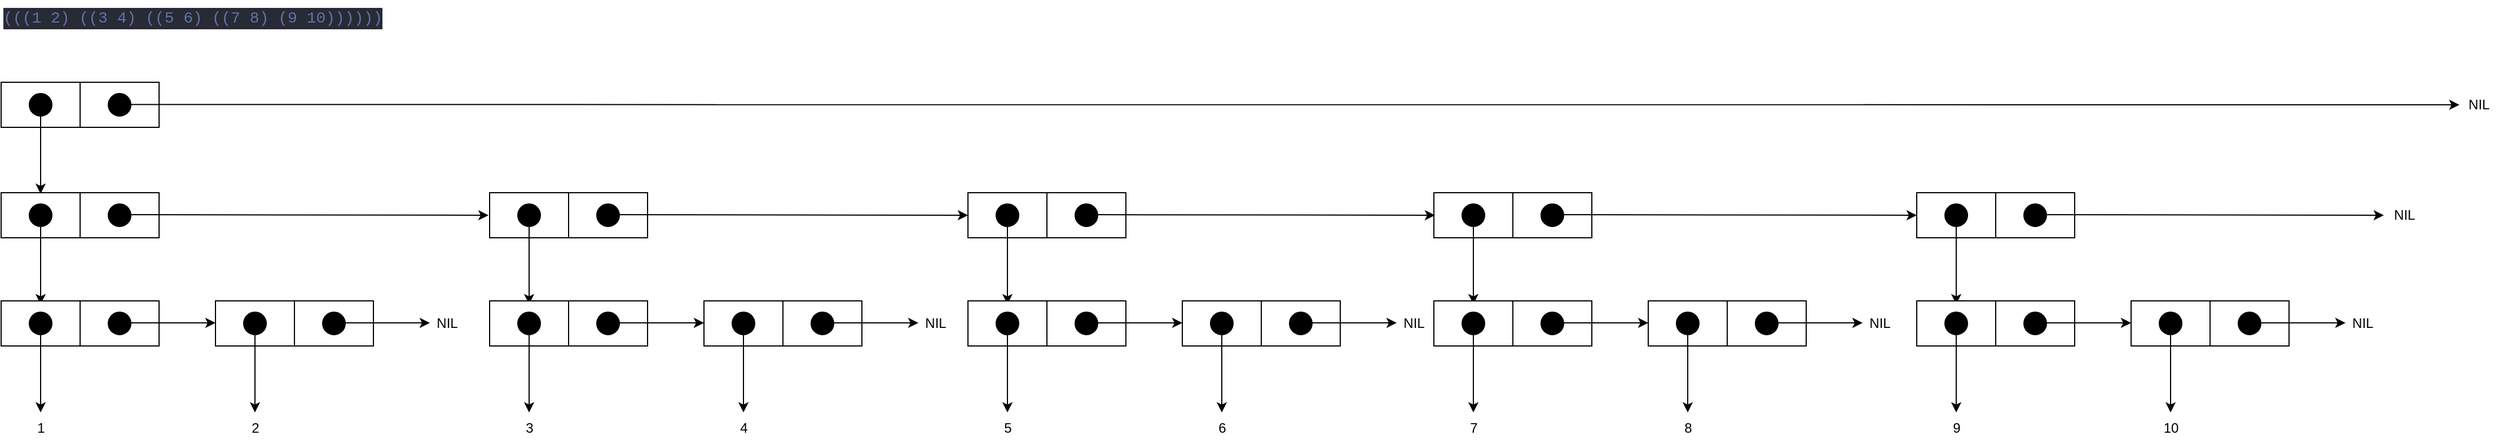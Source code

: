 <mxfile>
    <diagram id="wgo-fNNy4HNnPubFC-L_" name="Página-1">
        <mxGraphModel dx="1365" dy="651" grid="0" gridSize="10" guides="1" tooltips="1" connect="1" arrows="1" fold="1" page="0" pageScale="1" pageWidth="827" pageHeight="1169" math="0" shadow="0">
            <root>
                <mxCell id="0"/>
                <mxCell id="1" parent="0"/>
                <mxCell id="2" value="&lt;div style=&quot;color: #f8f8f2;background-color: #282a36;font-family: Consolas, &#39;Courier New&#39;, monospace;font-weight: normal;font-size: 14px;line-height: 19px;white-space: pre;&quot;&gt;&lt;div&gt;&lt;span style=&quot;color: #6272a4;&quot;&gt;(((1 2) ((3 4) ((5 6) ((7 8) (9 10))))))&lt;/span&gt;&lt;/div&gt;&lt;/div&gt;" style="text;whiteSpace=wrap;html=1;" vertex="1" parent="1">
                    <mxGeometry x="50" y="60" width="340" height="40" as="geometry"/>
                </mxCell>
                <mxCell id="4" value="" style="rounded=0;whiteSpace=wrap;html=1;" vertex="1" parent="1">
                    <mxGeometry x="50" y="133" width="70" height="40" as="geometry"/>
                </mxCell>
                <mxCell id="5" value="" style="edgeStyle=none;html=1;rounded=0;" edge="1" parent="1" source="6">
                    <mxGeometry relative="1" as="geometry">
                        <mxPoint x="85" y="232" as="targetPoint"/>
                    </mxGeometry>
                </mxCell>
                <mxCell id="6" value="" style="ellipse;whiteSpace=wrap;html=1;aspect=fixed;fillColor=#000000;rounded=0;" vertex="1" parent="1">
                    <mxGeometry x="75" y="143" width="20" height="20" as="geometry"/>
                </mxCell>
                <mxCell id="7" value="" style="rounded=0;whiteSpace=wrap;html=1;" vertex="1" parent="1">
                    <mxGeometry x="120" y="133" width="70" height="40" as="geometry"/>
                </mxCell>
                <mxCell id="8" value="" style="ellipse;whiteSpace=wrap;html=1;aspect=fixed;fillColor=#000000;rounded=0;" vertex="1" parent="1">
                    <mxGeometry x="145" y="143" width="20" height="20" as="geometry"/>
                </mxCell>
                <mxCell id="14" value="" style="rounded=0;whiteSpace=wrap;html=1;" vertex="1" parent="1">
                    <mxGeometry x="50" y="231" width="70" height="40" as="geometry"/>
                </mxCell>
                <mxCell id="15" value="" style="edgeStyle=none;html=1;rounded=0;" edge="1" parent="1" source="16">
                    <mxGeometry relative="1" as="geometry">
                        <mxPoint x="85" y="330" as="targetPoint"/>
                    </mxGeometry>
                </mxCell>
                <mxCell id="16" value="" style="ellipse;whiteSpace=wrap;html=1;aspect=fixed;fillColor=#000000;rounded=0;" vertex="1" parent="1">
                    <mxGeometry x="75" y="241" width="20" height="20" as="geometry"/>
                </mxCell>
                <mxCell id="17" value="" style="rounded=0;whiteSpace=wrap;html=1;" vertex="1" parent="1">
                    <mxGeometry x="120" y="231" width="70" height="40" as="geometry"/>
                </mxCell>
                <mxCell id="18" value="" style="ellipse;whiteSpace=wrap;html=1;aspect=fixed;fillColor=#000000;rounded=0;" vertex="1" parent="1">
                    <mxGeometry x="145" y="241" width="20" height="20" as="geometry"/>
                </mxCell>
                <mxCell id="19" value="" style="rounded=0;whiteSpace=wrap;html=1;" vertex="1" parent="1">
                    <mxGeometry x="50" y="327" width="70" height="40" as="geometry"/>
                </mxCell>
                <mxCell id="20" value="" style="edgeStyle=none;html=1;rounded=0;" edge="1" parent="1" source="21">
                    <mxGeometry relative="1" as="geometry">
                        <mxPoint x="85" y="426" as="targetPoint"/>
                    </mxGeometry>
                </mxCell>
                <mxCell id="21" value="" style="ellipse;whiteSpace=wrap;html=1;aspect=fixed;fillColor=#000000;rounded=0;" vertex="1" parent="1">
                    <mxGeometry x="75" y="337" width="20" height="20" as="geometry"/>
                </mxCell>
                <mxCell id="22" value="" style="rounded=0;whiteSpace=wrap;html=1;" vertex="1" parent="1">
                    <mxGeometry x="120" y="327" width="70" height="40" as="geometry"/>
                </mxCell>
                <mxCell id="23" value="" style="ellipse;whiteSpace=wrap;html=1;aspect=fixed;fillColor=#000000;rounded=0;" vertex="1" parent="1">
                    <mxGeometry x="145" y="337" width="20" height="20" as="geometry"/>
                </mxCell>
                <mxCell id="24" value="1" style="text;html=1;align=center;verticalAlign=middle;resizable=0;points=[];autosize=1;strokeColor=none;fillColor=none;rounded=0;" vertex="1" parent="1">
                    <mxGeometry x="72.5" y="427" width="25" height="26" as="geometry"/>
                </mxCell>
                <mxCell id="25" value="" style="edgeStyle=none;html=1;rounded=0;" edge="1" parent="1">
                    <mxGeometry relative="1" as="geometry">
                        <mxPoint x="240" y="346.5" as="targetPoint"/>
                        <mxPoint x="165" y="346.5" as="sourcePoint"/>
                    </mxGeometry>
                </mxCell>
                <mxCell id="26" value="" style="rounded=0;whiteSpace=wrap;html=1;" vertex="1" parent="1">
                    <mxGeometry x="240" y="327" width="70" height="40" as="geometry"/>
                </mxCell>
                <mxCell id="27" value="" style="edgeStyle=none;html=1;rounded=0;" edge="1" parent="1" source="28">
                    <mxGeometry relative="1" as="geometry">
                        <mxPoint x="275" y="426" as="targetPoint"/>
                    </mxGeometry>
                </mxCell>
                <mxCell id="28" value="" style="ellipse;whiteSpace=wrap;html=1;aspect=fixed;fillColor=#000000;rounded=0;" vertex="1" parent="1">
                    <mxGeometry x="265" y="337" width="20" height="20" as="geometry"/>
                </mxCell>
                <mxCell id="29" value="" style="rounded=0;whiteSpace=wrap;html=1;" vertex="1" parent="1">
                    <mxGeometry x="310" y="327" width="70" height="40" as="geometry"/>
                </mxCell>
                <mxCell id="30" value="" style="ellipse;whiteSpace=wrap;html=1;aspect=fixed;fillColor=#000000;rounded=0;" vertex="1" parent="1">
                    <mxGeometry x="335" y="337" width="20" height="20" as="geometry"/>
                </mxCell>
                <mxCell id="31" value="2" style="text;html=1;align=center;verticalAlign=middle;resizable=0;points=[];autosize=1;strokeColor=none;fillColor=none;rounded=0;" vertex="1" parent="1">
                    <mxGeometry x="262.5" y="427" width="25" height="26" as="geometry"/>
                </mxCell>
                <mxCell id="32" value="" style="edgeStyle=none;html=1;rounded=0;" edge="1" parent="1">
                    <mxGeometry relative="1" as="geometry">
                        <mxPoint x="430" y="346.5" as="targetPoint"/>
                        <mxPoint x="355" y="346.5" as="sourcePoint"/>
                    </mxGeometry>
                </mxCell>
                <mxCell id="33" value="NIL" style="text;html=1;align=center;verticalAlign=middle;resizable=0;points=[];autosize=1;strokeColor=none;fillColor=none;rounded=0;" vertex="1" parent="1">
                    <mxGeometry x="426" y="334" width="37" height="26" as="geometry"/>
                </mxCell>
                <mxCell id="34" value="" style="rounded=0;whiteSpace=wrap;html=1;" vertex="1" parent="1">
                    <mxGeometry x="483" y="231" width="70" height="40" as="geometry"/>
                </mxCell>
                <mxCell id="35" value="" style="edgeStyle=none;html=1;rounded=0;" edge="1" parent="1" source="36">
                    <mxGeometry relative="1" as="geometry">
                        <mxPoint x="518" y="330" as="targetPoint"/>
                    </mxGeometry>
                </mxCell>
                <mxCell id="36" value="" style="ellipse;whiteSpace=wrap;html=1;aspect=fixed;fillColor=#000000;rounded=0;" vertex="1" parent="1">
                    <mxGeometry x="508" y="241" width="20" height="20" as="geometry"/>
                </mxCell>
                <mxCell id="37" value="" style="rounded=0;whiteSpace=wrap;html=1;" vertex="1" parent="1">
                    <mxGeometry x="553" y="231" width="70" height="40" as="geometry"/>
                </mxCell>
                <mxCell id="38" value="" style="ellipse;whiteSpace=wrap;html=1;aspect=fixed;fillColor=#000000;rounded=0;" vertex="1" parent="1">
                    <mxGeometry x="578" y="241" width="20" height="20" as="geometry"/>
                </mxCell>
                <mxCell id="39" value="" style="rounded=0;whiteSpace=wrap;html=1;" vertex="1" parent="1">
                    <mxGeometry x="483" y="327" width="70" height="40" as="geometry"/>
                </mxCell>
                <mxCell id="40" value="" style="edgeStyle=none;html=1;rounded=0;" edge="1" parent="1" source="41">
                    <mxGeometry relative="1" as="geometry">
                        <mxPoint x="518" y="426" as="targetPoint"/>
                    </mxGeometry>
                </mxCell>
                <mxCell id="41" value="" style="ellipse;whiteSpace=wrap;html=1;aspect=fixed;fillColor=#000000;rounded=0;" vertex="1" parent="1">
                    <mxGeometry x="508" y="337" width="20" height="20" as="geometry"/>
                </mxCell>
                <mxCell id="42" value="" style="rounded=0;whiteSpace=wrap;html=1;" vertex="1" parent="1">
                    <mxGeometry x="553" y="327" width="70" height="40" as="geometry"/>
                </mxCell>
                <mxCell id="43" value="" style="ellipse;whiteSpace=wrap;html=1;aspect=fixed;fillColor=#000000;rounded=0;" vertex="1" parent="1">
                    <mxGeometry x="578" y="337" width="20" height="20" as="geometry"/>
                </mxCell>
                <mxCell id="44" value="3" style="text;html=1;align=center;verticalAlign=middle;resizable=0;points=[];autosize=1;strokeColor=none;fillColor=none;rounded=0;" vertex="1" parent="1">
                    <mxGeometry x="505.5" y="427" width="25" height="26" as="geometry"/>
                </mxCell>
                <mxCell id="45" value="" style="edgeStyle=none;html=1;rounded=0;" edge="1" parent="1">
                    <mxGeometry relative="1" as="geometry">
                        <mxPoint x="673" y="346.5" as="targetPoint"/>
                        <mxPoint x="598" y="346.5" as="sourcePoint"/>
                    </mxGeometry>
                </mxCell>
                <mxCell id="46" value="" style="rounded=0;whiteSpace=wrap;html=1;" vertex="1" parent="1">
                    <mxGeometry x="673" y="327" width="70" height="40" as="geometry"/>
                </mxCell>
                <mxCell id="47" value="" style="edgeStyle=none;html=1;rounded=0;" edge="1" parent="1" source="48">
                    <mxGeometry relative="1" as="geometry">
                        <mxPoint x="708" y="426" as="targetPoint"/>
                    </mxGeometry>
                </mxCell>
                <mxCell id="48" value="" style="ellipse;whiteSpace=wrap;html=1;aspect=fixed;fillColor=#000000;rounded=0;" vertex="1" parent="1">
                    <mxGeometry x="698" y="337" width="20" height="20" as="geometry"/>
                </mxCell>
                <mxCell id="49" value="" style="rounded=0;whiteSpace=wrap;html=1;" vertex="1" parent="1">
                    <mxGeometry x="743" y="327" width="70" height="40" as="geometry"/>
                </mxCell>
                <mxCell id="50" value="" style="ellipse;whiteSpace=wrap;html=1;aspect=fixed;fillColor=#000000;rounded=0;" vertex="1" parent="1">
                    <mxGeometry x="768" y="337" width="20" height="20" as="geometry"/>
                </mxCell>
                <mxCell id="51" value="4" style="text;html=1;align=center;verticalAlign=middle;resizable=0;points=[];autosize=1;strokeColor=none;fillColor=none;rounded=0;" vertex="1" parent="1">
                    <mxGeometry x="695.5" y="427" width="25" height="26" as="geometry"/>
                </mxCell>
                <mxCell id="52" value="" style="edgeStyle=none;html=1;rounded=0;" edge="1" parent="1">
                    <mxGeometry relative="1" as="geometry">
                        <mxPoint x="863" y="346.5" as="targetPoint"/>
                        <mxPoint x="788" y="346.5" as="sourcePoint"/>
                    </mxGeometry>
                </mxCell>
                <mxCell id="53" value="NIL" style="text;html=1;align=center;verticalAlign=middle;resizable=0;points=[];autosize=1;strokeColor=none;fillColor=none;rounded=0;" vertex="1" parent="1">
                    <mxGeometry x="859" y="334" width="37" height="26" as="geometry"/>
                </mxCell>
                <mxCell id="54" value="" style="rounded=0;whiteSpace=wrap;html=1;" vertex="1" parent="1">
                    <mxGeometry x="907" y="231" width="70" height="40" as="geometry"/>
                </mxCell>
                <mxCell id="55" value="" style="edgeStyle=none;html=1;rounded=0;" edge="1" parent="1" source="56">
                    <mxGeometry relative="1" as="geometry">
                        <mxPoint x="942" y="330" as="targetPoint"/>
                    </mxGeometry>
                </mxCell>
                <mxCell id="56" value="" style="ellipse;whiteSpace=wrap;html=1;aspect=fixed;fillColor=#000000;rounded=0;" vertex="1" parent="1">
                    <mxGeometry x="932" y="241" width="20" height="20" as="geometry"/>
                </mxCell>
                <mxCell id="57" value="" style="rounded=0;whiteSpace=wrap;html=1;" vertex="1" parent="1">
                    <mxGeometry x="977" y="231" width="70" height="40" as="geometry"/>
                </mxCell>
                <mxCell id="58" value="" style="ellipse;whiteSpace=wrap;html=1;aspect=fixed;fillColor=#000000;rounded=0;" vertex="1" parent="1">
                    <mxGeometry x="1002" y="241" width="20" height="20" as="geometry"/>
                </mxCell>
                <mxCell id="59" value="" style="rounded=0;whiteSpace=wrap;html=1;" vertex="1" parent="1">
                    <mxGeometry x="907" y="327" width="70" height="40" as="geometry"/>
                </mxCell>
                <mxCell id="60" value="" style="edgeStyle=none;html=1;rounded=0;" edge="1" parent="1" source="61">
                    <mxGeometry relative="1" as="geometry">
                        <mxPoint x="942" y="426" as="targetPoint"/>
                    </mxGeometry>
                </mxCell>
                <mxCell id="61" value="" style="ellipse;whiteSpace=wrap;html=1;aspect=fixed;fillColor=#000000;rounded=0;" vertex="1" parent="1">
                    <mxGeometry x="932" y="337" width="20" height="20" as="geometry"/>
                </mxCell>
                <mxCell id="62" value="" style="rounded=0;whiteSpace=wrap;html=1;" vertex="1" parent="1">
                    <mxGeometry x="977" y="327" width="70" height="40" as="geometry"/>
                </mxCell>
                <mxCell id="63" value="" style="ellipse;whiteSpace=wrap;html=1;aspect=fixed;fillColor=#000000;rounded=0;" vertex="1" parent="1">
                    <mxGeometry x="1002" y="337" width="20" height="20" as="geometry"/>
                </mxCell>
                <mxCell id="64" value="5" style="text;html=1;align=center;verticalAlign=middle;resizable=0;points=[];autosize=1;strokeColor=none;fillColor=none;rounded=0;" vertex="1" parent="1">
                    <mxGeometry x="929.5" y="427" width="25" height="26" as="geometry"/>
                </mxCell>
                <mxCell id="65" value="" style="edgeStyle=none;html=1;rounded=0;" edge="1" parent="1">
                    <mxGeometry relative="1" as="geometry">
                        <mxPoint x="1097" y="346.5" as="targetPoint"/>
                        <mxPoint x="1022" y="346.5" as="sourcePoint"/>
                    </mxGeometry>
                </mxCell>
                <mxCell id="66" value="" style="rounded=0;whiteSpace=wrap;html=1;" vertex="1" parent="1">
                    <mxGeometry x="1097" y="327" width="70" height="40" as="geometry"/>
                </mxCell>
                <mxCell id="67" value="" style="edgeStyle=none;html=1;rounded=0;" edge="1" parent="1" source="68">
                    <mxGeometry relative="1" as="geometry">
                        <mxPoint x="1132" y="426" as="targetPoint"/>
                    </mxGeometry>
                </mxCell>
                <mxCell id="68" value="" style="ellipse;whiteSpace=wrap;html=1;aspect=fixed;fillColor=#000000;rounded=0;" vertex="1" parent="1">
                    <mxGeometry x="1122" y="337" width="20" height="20" as="geometry"/>
                </mxCell>
                <mxCell id="69" value="" style="rounded=0;whiteSpace=wrap;html=1;" vertex="1" parent="1">
                    <mxGeometry x="1167" y="327" width="70" height="40" as="geometry"/>
                </mxCell>
                <mxCell id="70" value="" style="ellipse;whiteSpace=wrap;html=1;aspect=fixed;fillColor=#000000;rounded=0;" vertex="1" parent="1">
                    <mxGeometry x="1192" y="337" width="20" height="20" as="geometry"/>
                </mxCell>
                <mxCell id="71" value="6" style="text;html=1;align=center;verticalAlign=middle;resizable=0;points=[];autosize=1;strokeColor=none;fillColor=none;rounded=0;" vertex="1" parent="1">
                    <mxGeometry x="1119.5" y="427" width="25" height="26" as="geometry"/>
                </mxCell>
                <mxCell id="72" value="" style="edgeStyle=none;html=1;rounded=0;" edge="1" parent="1">
                    <mxGeometry relative="1" as="geometry">
                        <mxPoint x="1287" y="346.5" as="targetPoint"/>
                        <mxPoint x="1212" y="346.5" as="sourcePoint"/>
                    </mxGeometry>
                </mxCell>
                <mxCell id="73" value="NIL" style="text;html=1;align=center;verticalAlign=middle;resizable=0;points=[];autosize=1;strokeColor=none;fillColor=none;rounded=0;" vertex="1" parent="1">
                    <mxGeometry x="1283" y="334" width="37" height="26" as="geometry"/>
                </mxCell>
                <mxCell id="74" value="" style="rounded=0;whiteSpace=wrap;html=1;" vertex="1" parent="1">
                    <mxGeometry x="1320" y="231" width="70" height="40" as="geometry"/>
                </mxCell>
                <mxCell id="75" value="" style="edgeStyle=none;html=1;rounded=0;" edge="1" parent="1" source="76">
                    <mxGeometry relative="1" as="geometry">
                        <mxPoint x="1355" y="330" as="targetPoint"/>
                    </mxGeometry>
                </mxCell>
                <mxCell id="76" value="" style="ellipse;whiteSpace=wrap;html=1;aspect=fixed;fillColor=#000000;rounded=0;" vertex="1" parent="1">
                    <mxGeometry x="1345" y="241" width="20" height="20" as="geometry"/>
                </mxCell>
                <mxCell id="77" value="" style="rounded=0;whiteSpace=wrap;html=1;" vertex="1" parent="1">
                    <mxGeometry x="1390" y="231" width="70" height="40" as="geometry"/>
                </mxCell>
                <mxCell id="78" value="" style="ellipse;whiteSpace=wrap;html=1;aspect=fixed;fillColor=#000000;rounded=0;" vertex="1" parent="1">
                    <mxGeometry x="1415" y="241" width="20" height="20" as="geometry"/>
                </mxCell>
                <mxCell id="79" value="" style="rounded=0;whiteSpace=wrap;html=1;" vertex="1" parent="1">
                    <mxGeometry x="1320" y="327" width="70" height="40" as="geometry"/>
                </mxCell>
                <mxCell id="80" value="" style="edgeStyle=none;html=1;rounded=0;" edge="1" parent="1" source="81">
                    <mxGeometry relative="1" as="geometry">
                        <mxPoint x="1355" y="426" as="targetPoint"/>
                    </mxGeometry>
                </mxCell>
                <mxCell id="81" value="" style="ellipse;whiteSpace=wrap;html=1;aspect=fixed;fillColor=#000000;rounded=0;" vertex="1" parent="1">
                    <mxGeometry x="1345" y="337" width="20" height="20" as="geometry"/>
                </mxCell>
                <mxCell id="82" value="" style="rounded=0;whiteSpace=wrap;html=1;" vertex="1" parent="1">
                    <mxGeometry x="1390" y="327" width="70" height="40" as="geometry"/>
                </mxCell>
                <mxCell id="83" value="" style="ellipse;whiteSpace=wrap;html=1;aspect=fixed;fillColor=#000000;rounded=0;" vertex="1" parent="1">
                    <mxGeometry x="1415" y="337" width="20" height="20" as="geometry"/>
                </mxCell>
                <mxCell id="84" value="7" style="text;html=1;align=center;verticalAlign=middle;resizable=0;points=[];autosize=1;strokeColor=none;fillColor=none;rounded=0;" vertex="1" parent="1">
                    <mxGeometry x="1342.5" y="427" width="25" height="26" as="geometry"/>
                </mxCell>
                <mxCell id="85" value="" style="edgeStyle=none;html=1;rounded=0;" edge="1" parent="1">
                    <mxGeometry relative="1" as="geometry">
                        <mxPoint x="1510" y="346.5" as="targetPoint"/>
                        <mxPoint x="1435" y="346.5" as="sourcePoint"/>
                    </mxGeometry>
                </mxCell>
                <mxCell id="86" value="" style="rounded=0;whiteSpace=wrap;html=1;" vertex="1" parent="1">
                    <mxGeometry x="1510" y="327" width="70" height="40" as="geometry"/>
                </mxCell>
                <mxCell id="87" value="" style="edgeStyle=none;html=1;rounded=0;" edge="1" parent="1" source="88">
                    <mxGeometry relative="1" as="geometry">
                        <mxPoint x="1545" y="426" as="targetPoint"/>
                    </mxGeometry>
                </mxCell>
                <mxCell id="88" value="" style="ellipse;whiteSpace=wrap;html=1;aspect=fixed;fillColor=#000000;rounded=0;" vertex="1" parent="1">
                    <mxGeometry x="1535" y="337" width="20" height="20" as="geometry"/>
                </mxCell>
                <mxCell id="89" value="" style="rounded=0;whiteSpace=wrap;html=1;" vertex="1" parent="1">
                    <mxGeometry x="1580" y="327" width="70" height="40" as="geometry"/>
                </mxCell>
                <mxCell id="90" value="" style="ellipse;whiteSpace=wrap;html=1;aspect=fixed;fillColor=#000000;rounded=0;" vertex="1" parent="1">
                    <mxGeometry x="1605" y="337" width="20" height="20" as="geometry"/>
                </mxCell>
                <mxCell id="91" value="8" style="text;html=1;align=center;verticalAlign=middle;resizable=0;points=[];autosize=1;strokeColor=none;fillColor=none;rounded=0;" vertex="1" parent="1">
                    <mxGeometry x="1532.5" y="427" width="25" height="26" as="geometry"/>
                </mxCell>
                <mxCell id="92" value="" style="edgeStyle=none;html=1;rounded=0;" edge="1" parent="1">
                    <mxGeometry relative="1" as="geometry">
                        <mxPoint x="1700" y="346.5" as="targetPoint"/>
                        <mxPoint x="1625" y="346.5" as="sourcePoint"/>
                    </mxGeometry>
                </mxCell>
                <mxCell id="93" value="NIL" style="text;html=1;align=center;verticalAlign=middle;resizable=0;points=[];autosize=1;strokeColor=none;fillColor=none;rounded=0;" vertex="1" parent="1">
                    <mxGeometry x="1696" y="334" width="37" height="26" as="geometry"/>
                </mxCell>
                <mxCell id="94" value="" style="rounded=0;whiteSpace=wrap;html=1;" vertex="1" parent="1">
                    <mxGeometry x="1748" y="231" width="70" height="40" as="geometry"/>
                </mxCell>
                <mxCell id="95" value="" style="edgeStyle=none;html=1;rounded=0;" edge="1" parent="1" source="96">
                    <mxGeometry relative="1" as="geometry">
                        <mxPoint x="1783" y="330" as="targetPoint"/>
                    </mxGeometry>
                </mxCell>
                <mxCell id="96" value="" style="ellipse;whiteSpace=wrap;html=1;aspect=fixed;fillColor=#000000;rounded=0;" vertex="1" parent="1">
                    <mxGeometry x="1773" y="241" width="20" height="20" as="geometry"/>
                </mxCell>
                <mxCell id="97" value="" style="rounded=0;whiteSpace=wrap;html=1;" vertex="1" parent="1">
                    <mxGeometry x="1818" y="231" width="70" height="40" as="geometry"/>
                </mxCell>
                <mxCell id="98" value="" style="ellipse;whiteSpace=wrap;html=1;aspect=fixed;fillColor=#000000;rounded=0;" vertex="1" parent="1">
                    <mxGeometry x="1843" y="241" width="20" height="20" as="geometry"/>
                </mxCell>
                <mxCell id="99" value="" style="rounded=0;whiteSpace=wrap;html=1;" vertex="1" parent="1">
                    <mxGeometry x="1748" y="327" width="70" height="40" as="geometry"/>
                </mxCell>
                <mxCell id="100" value="" style="edgeStyle=none;html=1;rounded=0;" edge="1" parent="1" source="101">
                    <mxGeometry relative="1" as="geometry">
                        <mxPoint x="1783" y="426" as="targetPoint"/>
                    </mxGeometry>
                </mxCell>
                <mxCell id="101" value="" style="ellipse;whiteSpace=wrap;html=1;aspect=fixed;fillColor=#000000;rounded=0;" vertex="1" parent="1">
                    <mxGeometry x="1773" y="337" width="20" height="20" as="geometry"/>
                </mxCell>
                <mxCell id="102" value="" style="rounded=0;whiteSpace=wrap;html=1;" vertex="1" parent="1">
                    <mxGeometry x="1818" y="327" width="70" height="40" as="geometry"/>
                </mxCell>
                <mxCell id="103" value="" style="ellipse;whiteSpace=wrap;html=1;aspect=fixed;fillColor=#000000;rounded=0;" vertex="1" parent="1">
                    <mxGeometry x="1843" y="337" width="20" height="20" as="geometry"/>
                </mxCell>
                <mxCell id="104" value="9" style="text;html=1;align=center;verticalAlign=middle;resizable=0;points=[];autosize=1;strokeColor=none;fillColor=none;rounded=0;" vertex="1" parent="1">
                    <mxGeometry x="1770.5" y="427" width="25" height="26" as="geometry"/>
                </mxCell>
                <mxCell id="105" value="" style="edgeStyle=none;html=1;rounded=0;" edge="1" parent="1">
                    <mxGeometry relative="1" as="geometry">
                        <mxPoint x="1938" y="346.5" as="targetPoint"/>
                        <mxPoint x="1863" y="346.5" as="sourcePoint"/>
                    </mxGeometry>
                </mxCell>
                <mxCell id="106" value="" style="rounded=0;whiteSpace=wrap;html=1;" vertex="1" parent="1">
                    <mxGeometry x="1938" y="327" width="70" height="40" as="geometry"/>
                </mxCell>
                <mxCell id="107" value="" style="edgeStyle=none;html=1;rounded=0;" edge="1" parent="1" source="108">
                    <mxGeometry relative="1" as="geometry">
                        <mxPoint x="1973" y="426" as="targetPoint"/>
                    </mxGeometry>
                </mxCell>
                <mxCell id="108" value="" style="ellipse;whiteSpace=wrap;html=1;aspect=fixed;fillColor=#000000;rounded=0;" vertex="1" parent="1">
                    <mxGeometry x="1963" y="337" width="20" height="20" as="geometry"/>
                </mxCell>
                <mxCell id="109" value="" style="rounded=0;whiteSpace=wrap;html=1;" vertex="1" parent="1">
                    <mxGeometry x="2008" y="327" width="70" height="40" as="geometry"/>
                </mxCell>
                <mxCell id="110" value="" style="ellipse;whiteSpace=wrap;html=1;aspect=fixed;fillColor=#000000;rounded=0;" vertex="1" parent="1">
                    <mxGeometry x="2033" y="337" width="20" height="20" as="geometry"/>
                </mxCell>
                <mxCell id="111" value="10" style="text;html=1;align=center;verticalAlign=middle;resizable=0;points=[];autosize=1;strokeColor=none;fillColor=none;rounded=0;" vertex="1" parent="1">
                    <mxGeometry x="1957.5" y="427" width="31" height="26" as="geometry"/>
                </mxCell>
                <mxCell id="112" value="" style="edgeStyle=none;html=1;rounded=0;" edge="1" parent="1">
                    <mxGeometry relative="1" as="geometry">
                        <mxPoint x="2128" y="346.5" as="targetPoint"/>
                        <mxPoint x="2053" y="346.5" as="sourcePoint"/>
                    </mxGeometry>
                </mxCell>
                <mxCell id="113" value="NIL" style="text;html=1;align=center;verticalAlign=middle;resizable=0;points=[];autosize=1;strokeColor=none;fillColor=none;rounded=0;" vertex="1" parent="1">
                    <mxGeometry x="2124" y="334" width="37" height="26" as="geometry"/>
                </mxCell>
                <mxCell id="114" value="" style="edgeStyle=none;html=1;rounded=0;" edge="1" parent="1">
                    <mxGeometry relative="1" as="geometry">
                        <mxPoint x="482" y="251" as="targetPoint"/>
                        <mxPoint x="165" y="250.5" as="sourcePoint"/>
                    </mxGeometry>
                </mxCell>
                <mxCell id="115" value="" style="edgeStyle=none;html=1;rounded=0;" edge="1" parent="1">
                    <mxGeometry relative="1" as="geometry">
                        <mxPoint x="907" y="251" as="targetPoint"/>
                        <mxPoint x="598" y="250.5" as="sourcePoint"/>
                    </mxGeometry>
                </mxCell>
                <mxCell id="116" value="" style="edgeStyle=none;html=1;rounded=0;" edge="1" parent="1">
                    <mxGeometry relative="1" as="geometry">
                        <mxPoint x="1321" y="251" as="targetPoint"/>
                        <mxPoint x="1022" y="250.5" as="sourcePoint"/>
                    </mxGeometry>
                </mxCell>
                <mxCell id="117" value="" style="edgeStyle=none;html=1;rounded=0;entryX=0;entryY=0.5;entryDx=0;entryDy=0;" edge="1" parent="1" target="94">
                    <mxGeometry relative="1" as="geometry">
                        <mxPoint x="1734" y="251" as="targetPoint"/>
                        <mxPoint x="1435" y="250.5" as="sourcePoint"/>
                    </mxGeometry>
                </mxCell>
                <mxCell id="118" value="" style="edgeStyle=none;html=1;rounded=0;" edge="1" parent="1">
                    <mxGeometry relative="1" as="geometry">
                        <mxPoint x="2162" y="251" as="targetPoint"/>
                        <mxPoint x="1863" y="250.5" as="sourcePoint"/>
                    </mxGeometry>
                </mxCell>
                <mxCell id="119" value="NIL" style="text;html=1;align=center;verticalAlign=middle;resizable=0;points=[];autosize=1;strokeColor=none;fillColor=none;rounded=0;" vertex="1" parent="1">
                    <mxGeometry x="2161" y="238" width="37" height="26" as="geometry"/>
                </mxCell>
                <mxCell id="120" value="" style="edgeStyle=none;html=1;rounded=0;" edge="1" parent="1">
                    <mxGeometry relative="1" as="geometry">
                        <mxPoint x="2229" y="153" as="targetPoint"/>
                        <mxPoint x="165" y="152.75" as="sourcePoint"/>
                    </mxGeometry>
                </mxCell>
                <mxCell id="121" value="NIL" style="text;html=1;align=center;verticalAlign=middle;resizable=0;points=[];autosize=1;strokeColor=none;fillColor=none;rounded=0;" vertex="1" parent="1">
                    <mxGeometry x="2227" y="140" width="37" height="26" as="geometry"/>
                </mxCell>
            </root>
        </mxGraphModel>
    </diagram>
</mxfile>